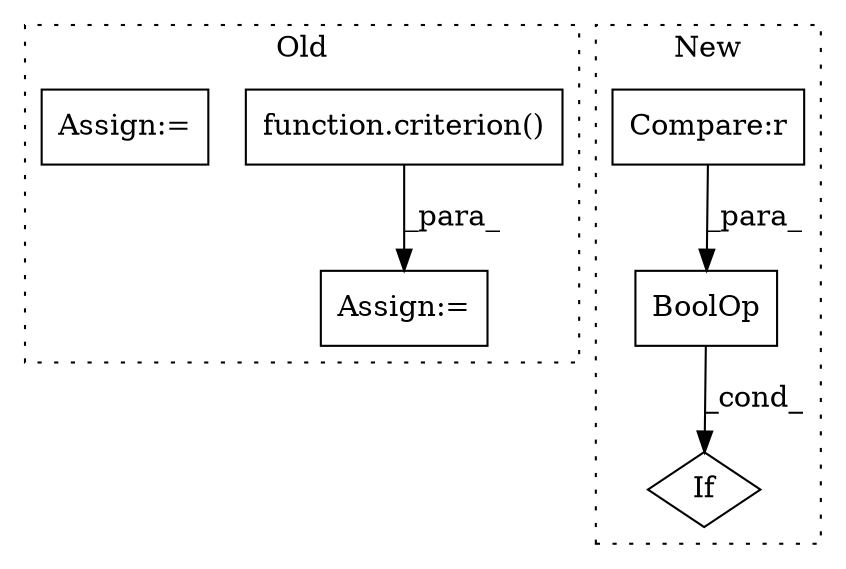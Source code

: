 digraph G {
subgraph cluster0 {
1 [label="function.criterion()" a="75" s="3713,3748" l="10,1" shape="box"];
3 [label="Assign:=" a="68" s="3899" l="1" shape="box"];
6 [label="Assign:=" a="68" s="3712" l="1" shape="box"];
label = "Old";
style="dotted";
}
subgraph cluster1 {
2 [label="BoolOp" a="72" s="5214" l="28" shape="box"];
4 [label="If" a="96" s="5211" l="3" shape="diamond"];
5 [label="Compare:r" a="40" s="5229" l="13" shape="box"];
label = "New";
style="dotted";
}
1 -> 6 [label="_para_"];
2 -> 4 [label="_cond_"];
5 -> 2 [label="_para_"];
}